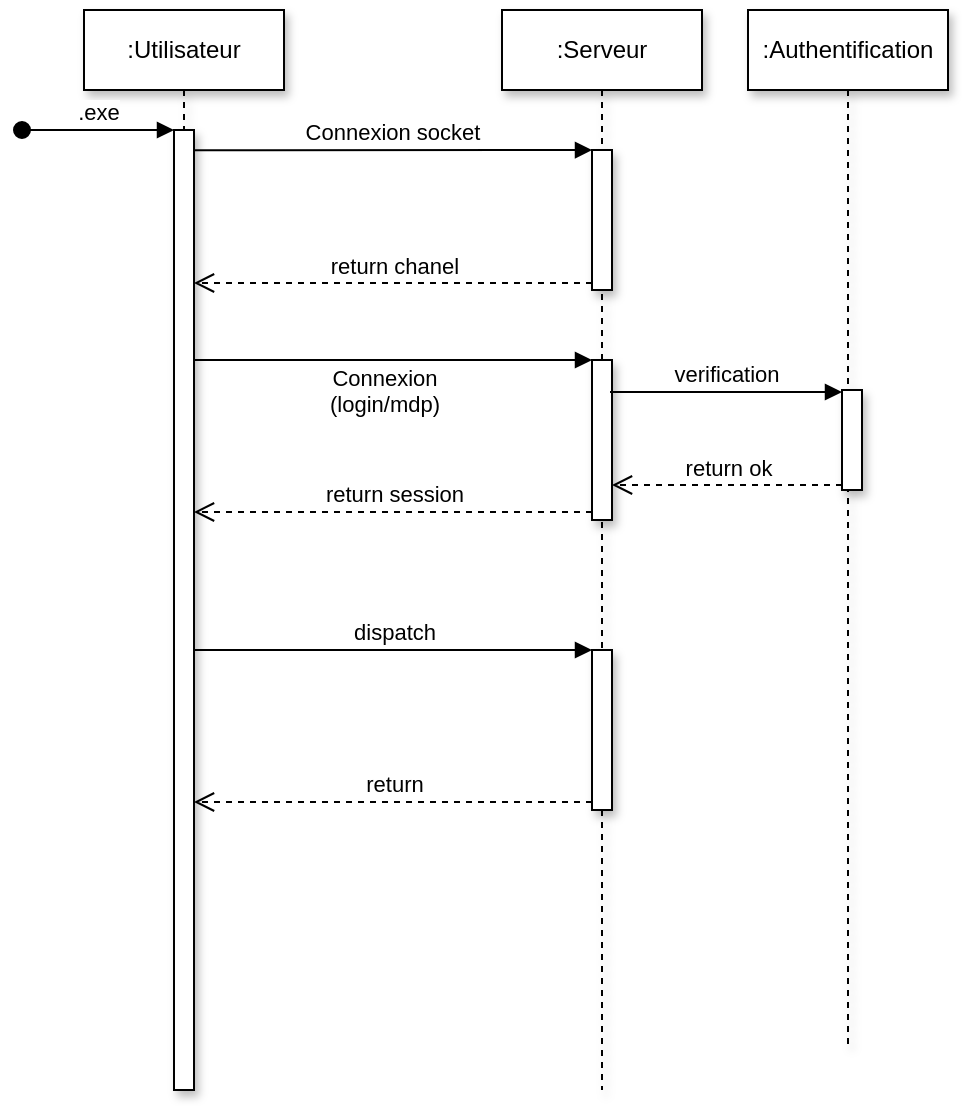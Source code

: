 <mxfile version="12.3.1" type="google" pages="1"><diagram id="0-kYbNvlUt85FfVEJTG8" name="Page-1"><mxGraphModel dx="1759" dy="513" grid="1" gridSize="10" guides="1" tooltips="1" connect="1" arrows="1" fold="1" page="1" pageScale="1" pageWidth="827" pageHeight="1169" math="0" shadow="0"><root><mxCell id="0"/><mxCell id="1" parent="0"/><mxCell id="U5IB0mebxsEpoWWqcM0J-7" value=":Utilisateur" style="shape=umlLifeline;perimeter=lifelinePerimeter;whiteSpace=wrap;html=1;container=1;collapsible=0;recursiveResize=0;outlineConnect=0;shadow=1;" vertex="1" parent="1"><mxGeometry x="31" y="20" width="100" height="300" as="geometry"/></mxCell><mxCell id="U5IB0mebxsEpoWWqcM0J-9" value="" style="html=1;points=[];perimeter=orthogonalPerimeter;shadow=1;" vertex="1" parent="1"><mxGeometry x="76" y="80" width="10" height="480" as="geometry"/></mxCell><mxCell id="U5IB0mebxsEpoWWqcM0J-10" value=".exe" style="html=1;verticalAlign=bottom;startArrow=oval;endArrow=block;startSize=8;" edge="1" target="U5IB0mebxsEpoWWqcM0J-9" parent="1"><mxGeometry relative="1" as="geometry"><mxPoint y="80" as="sourcePoint"/></mxGeometry></mxCell><mxCell id="U5IB0mebxsEpoWWqcM0J-16" value=":Authentification" style="shape=umlLifeline;perimeter=lifelinePerimeter;whiteSpace=wrap;html=1;container=1;collapsible=0;recursiveResize=0;outlineConnect=0;shadow=1;" vertex="1" parent="1"><mxGeometry x="363" y="20" width="100" height="520" as="geometry"/></mxCell><mxCell id="U5IB0mebxsEpoWWqcM0J-32" value="" style="html=1;points=[];perimeter=orthogonalPerimeter;shadow=1;" vertex="1" parent="U5IB0mebxsEpoWWqcM0J-16"><mxGeometry x="47" y="190" width="10" height="50" as="geometry"/></mxCell><mxCell id="U5IB0mebxsEpoWWqcM0J-18" value="Connexion&lt;br&gt;(login/mdp)" style="html=1;verticalAlign=bottom;endArrow=block;entryX=0;entryY=0;" edge="1" target="U5IB0mebxsEpoWWqcM0J-17" parent="1" source="U5IB0mebxsEpoWWqcM0J-9"><mxGeometry x="-0.046" y="-31" relative="1" as="geometry"><mxPoint x="80" y="90" as="sourcePoint"/><mxPoint as="offset"/></mxGeometry></mxCell><mxCell id="U5IB0mebxsEpoWWqcM0J-19" value="return session" style="html=1;verticalAlign=bottom;endArrow=open;dashed=1;endSize=8;exitX=0;exitY=0.95;" edge="1" source="U5IB0mebxsEpoWWqcM0J-17" parent="1" target="U5IB0mebxsEpoWWqcM0J-9"><mxGeometry relative="1" as="geometry"><mxPoint x="120" y="166" as="targetPoint"/></mxGeometry></mxCell><mxCell id="U5IB0mebxsEpoWWqcM0J-22" value=":Serveur" style="shape=umlLifeline;perimeter=lifelinePerimeter;whiteSpace=wrap;html=1;container=1;collapsible=0;recursiveResize=0;outlineConnect=0;shadow=1;" vertex="1" parent="1"><mxGeometry x="240" y="20" width="100" height="540" as="geometry"/></mxCell><mxCell id="U5IB0mebxsEpoWWqcM0J-17" value="" style="html=1;points=[];perimeter=orthogonalPerimeter;shadow=1;" vertex="1" parent="U5IB0mebxsEpoWWqcM0J-22"><mxGeometry x="45" y="175" width="10" height="80" as="geometry"/></mxCell><mxCell id="U5IB0mebxsEpoWWqcM0J-24" value="dispatch" style="html=1;verticalAlign=bottom;endArrow=block;entryX=0;entryY=0;" edge="1" target="U5IB0mebxsEpoWWqcM0J-23" parent="1" source="U5IB0mebxsEpoWWqcM0J-9"><mxGeometry relative="1" as="geometry"><mxPoint x="250" y="190" as="sourcePoint"/></mxGeometry></mxCell><mxCell id="U5IB0mebxsEpoWWqcM0J-25" value="return" style="html=1;verticalAlign=bottom;endArrow=open;dashed=1;endSize=8;exitX=0;exitY=0.95;" edge="1" source="U5IB0mebxsEpoWWqcM0J-23" parent="1" target="U5IB0mebxsEpoWWqcM0J-9"><mxGeometry relative="1" as="geometry"><mxPoint x="250" y="266" as="targetPoint"/></mxGeometry></mxCell><mxCell id="U5IB0mebxsEpoWWqcM0J-26" value="" style="html=1;points=[];perimeter=orthogonalPerimeter;shadow=1;" vertex="1" parent="1"><mxGeometry x="285" y="90" width="10" height="70" as="geometry"/></mxCell><mxCell id="U5IB0mebxsEpoWWqcM0J-27" value="Connexion socket" style="html=1;verticalAlign=bottom;endArrow=block;entryX=0;entryY=0;exitX=1;exitY=0.021;exitDx=0;exitDy=0;exitPerimeter=0;" edge="1" target="U5IB0mebxsEpoWWqcM0J-26" parent="1" source="U5IB0mebxsEpoWWqcM0J-9"><mxGeometry relative="1" as="geometry"><mxPoint x="90" y="90" as="sourcePoint"/></mxGeometry></mxCell><mxCell id="U5IB0mebxsEpoWWqcM0J-28" value="return chanel" style="html=1;verticalAlign=bottom;endArrow=open;dashed=1;endSize=8;exitX=0;exitY=0.95;" edge="1" source="U5IB0mebxsEpoWWqcM0J-26" parent="1" target="U5IB0mebxsEpoWWqcM0J-9"><mxGeometry relative="1" as="geometry"><mxPoint x="373" y="166" as="targetPoint"/></mxGeometry></mxCell><mxCell id="U5IB0mebxsEpoWWqcM0J-23" value="" style="html=1;points=[];perimeter=orthogonalPerimeter;shadow=1;" vertex="1" parent="1"><mxGeometry x="285" y="340" width="10" height="80" as="geometry"/></mxCell><mxCell id="U5IB0mebxsEpoWWqcM0J-33" value="verification" style="html=1;verticalAlign=bottom;endArrow=block;entryX=0;entryY=0.02;entryDx=0;entryDy=0;entryPerimeter=0;" edge="1" target="U5IB0mebxsEpoWWqcM0J-32" parent="1"><mxGeometry relative="1" as="geometry"><mxPoint x="294" y="211" as="sourcePoint"/></mxGeometry></mxCell><mxCell id="U5IB0mebxsEpoWWqcM0J-34" value="return ok" style="html=1;verticalAlign=bottom;endArrow=open;dashed=1;endSize=8;exitX=0;exitY=0.95;" edge="1" source="U5IB0mebxsEpoWWqcM0J-32" parent="1" target="U5IB0mebxsEpoWWqcM0J-17"><mxGeometry relative="1" as="geometry"><mxPoint x="340" y="276" as="targetPoint"/></mxGeometry></mxCell></root></mxGraphModel></diagram></mxfile>